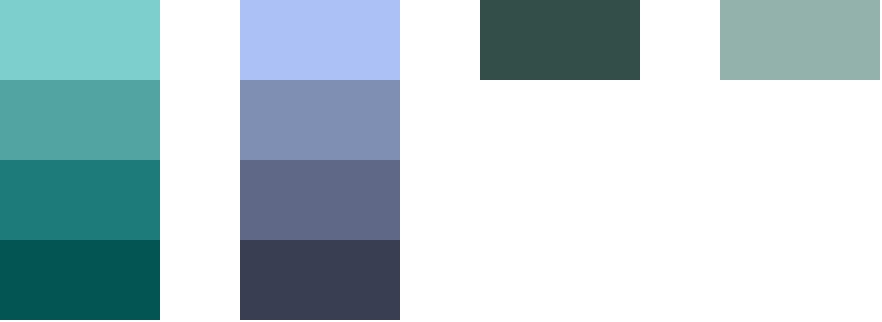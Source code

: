 <mxfile version="13.6.2" type="device"><diagram id="elm1hSbFkwVyf44fW0mf" name="Page-1"><mxGraphModel dx="981" dy="567" grid="1" gridSize="10" guides="1" tooltips="1" connect="1" arrows="1" fold="1" page="1" pageScale="1" pageWidth="827" pageHeight="1169" math="0" shadow="0"><root><mxCell id="0"/><mxCell id="1" parent="0"/><mxCell id="oZmk0nIel6v0WsuNLbGp-5" value="" style="rounded=0;whiteSpace=wrap;html=1;strokeColor=none;fillColor=#79CFC9;" vertex="1" parent="1"><mxGeometry x="40" y="40" width="80" height="40" as="geometry"/></mxCell><mxCell id="oZmk0nIel6v0WsuNLbGp-6" value="" style="rounded=0;whiteSpace=wrap;html=1;strokeColor=none;fillColor=#4DA49F;" vertex="1" parent="1"><mxGeometry x="40" y="80" width="80" height="40" as="geometry"/></mxCell><mxCell id="oZmk0nIel6v0WsuNLbGp-7" value="" style="rounded=0;whiteSpace=wrap;html=1;strokeColor=none;fillColor=#1C7B77;" vertex="1" parent="1"><mxGeometry x="40" y="120" width="80" height="40" as="geometry"/></mxCell><mxCell id="oZmk0nIel6v0WsuNLbGp-8" value="" style="rounded=0;whiteSpace=wrap;html=1;strokeColor=none;fillColor=#005451;" vertex="1" parent="1"><mxGeometry x="40" y="160" width="80" height="40" as="geometry"/></mxCell><mxCell id="oZmk0nIel6v0WsuNLbGp-9" value="" style="rounded=0;whiteSpace=wrap;html=1;strokeColor=none;fillColor=#ADC0F3;" vertex="1" parent="1"><mxGeometry x="160" y="40" width="80" height="40" as="geometry"/></mxCell><mxCell id="oZmk0nIel6v0WsuNLbGp-10" value="" style="rounded=0;whiteSpace=wrap;html=1;strokeColor=none;fillColor=#7F8DB3;" vertex="1" parent="1"><mxGeometry x="160" y="80" width="80" height="40" as="geometry"/></mxCell><mxCell id="oZmk0nIel6v0WsuNLbGp-11" value="" style="rounded=0;whiteSpace=wrap;html=1;strokeColor=none;fillColor=#606B87;" vertex="1" parent="1"><mxGeometry x="160" y="120" width="80" height="40" as="geometry"/></mxCell><mxCell id="oZmk0nIel6v0WsuNLbGp-12" value="" style="rounded=0;whiteSpace=wrap;html=1;strokeColor=none;fillColor=#3A4052;" vertex="1" parent="1"><mxGeometry x="160" y="160" width="80" height="40" as="geometry"/></mxCell><mxCell id="oZmk0nIel6v0WsuNLbGp-16" value="" style="rounded=0;whiteSpace=wrap;html=1;strokeColor=none;fillColor=#334b49;" vertex="1" parent="1"><mxGeometry x="280" y="40" width="80" height="40" as="geometry"/></mxCell><mxCell id="oZmk0nIel6v0WsuNLbGp-17" value="" style="rounded=0;whiteSpace=wrap;html=1;strokeColor=none;fillColor=#95b1ae;" vertex="1" parent="1"><mxGeometry x="400" y="40" width="80" height="40" as="geometry"/></mxCell></root></mxGraphModel></diagram></mxfile>